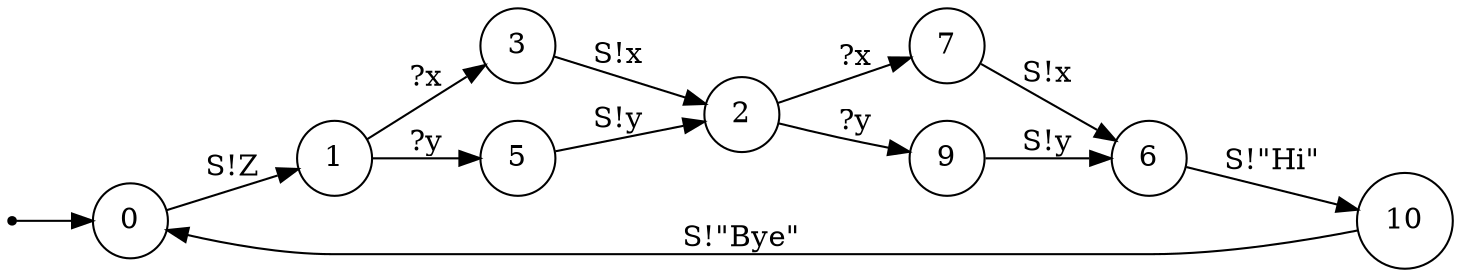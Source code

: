 digraph Communicating_Actor_Automata {

            rankdir=LR;
   size="100, 50"
  node [shape = doublecircle]; 

            node [shape = point]; START;
   node [shape = circle];
   START->0;

            
0 -> 1 [ label = "S!Z"];
1 -> 3 [ label = "?x"];
3 -> 2 [ label = "S!x"];
1 -> 5 [ label = "?y"];
5 -> 2 [ label = "S!y"];
2 -> 7 [ label = "?x"];
7 -> 6 [ label = "S!x"];
2 -> 9 [ label = "?y"];
9 -> 6 [ label = "S!y"];
6 -> 10 [ label = "S!\"Hi\""];
10 -> 0 [ label = "S!\"Bye\""];
}